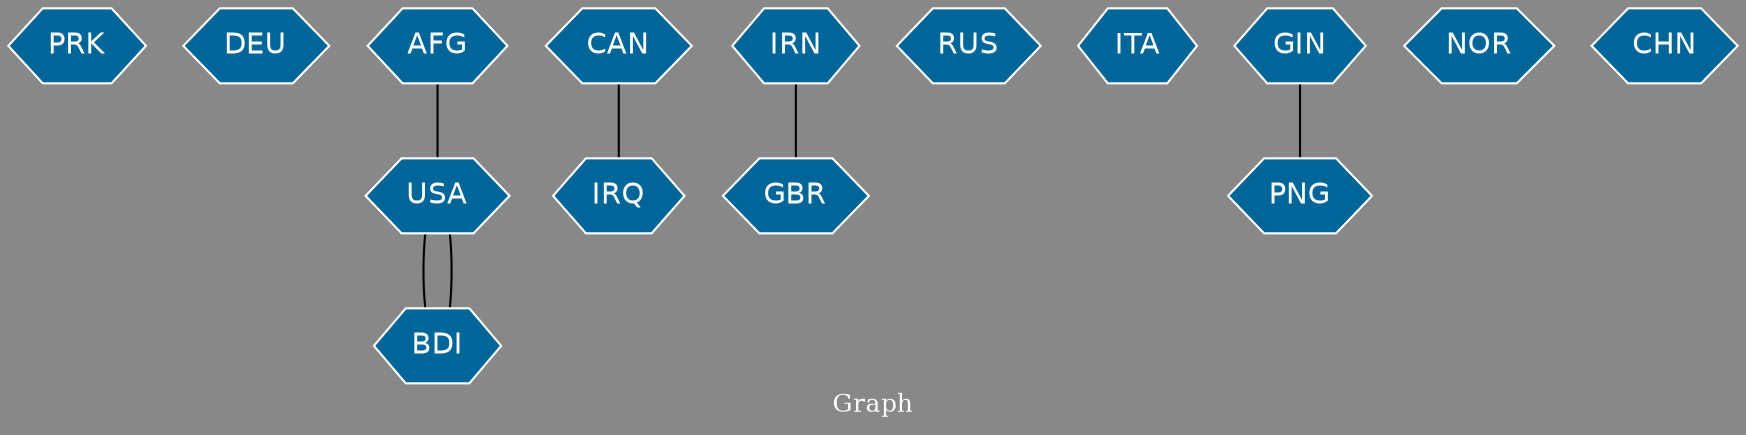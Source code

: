 // Countries together in item graph
graph {
	graph [bgcolor="#888888" fontcolor=white fontsize=12 label="Graph" outputorder=edgesfirst overlap=prism]
	node [color=white fillcolor="#006699" fontcolor=white fontname=Helvetica shape=hexagon style=filled]
	edge [arrowhead=open color=black fontcolor=white fontname=Courier fontsize=12]
		PRK [label=PRK]
		DEU [label=DEU]
		USA [label=USA]
		AFG [label=AFG]
		CAN [label=CAN]
		IRQ [label=IRQ]
		IRN [label=IRN]
		GBR [label=GBR]
		RUS [label=RUS]
		BDI [label=BDI]
		ITA [label=ITA]
		GIN [label=GIN]
		PNG [label=PNG]
		NOR [label=NOR]
		CHN [label=CHN]
			IRN -- GBR [weight=1]
			GIN -- PNG [weight=1]
			BDI -- USA [weight=1]
			CAN -- IRQ [weight=1]
			USA -- BDI [weight=1]
			AFG -- USA [weight=2]
}